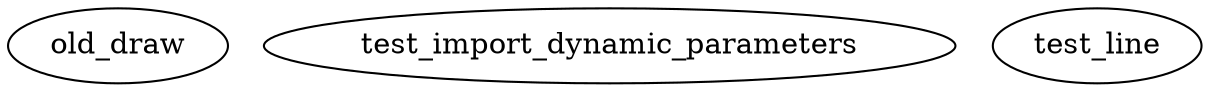 /* Created by mdot for Matlab */
digraph m2html {

  old_draw [URL="old_draw.html"];
  test_import_dynamic_parameters [URL="test_import_dynamic_parameters.html"];
  test_line [URL="test_line.html"];
}